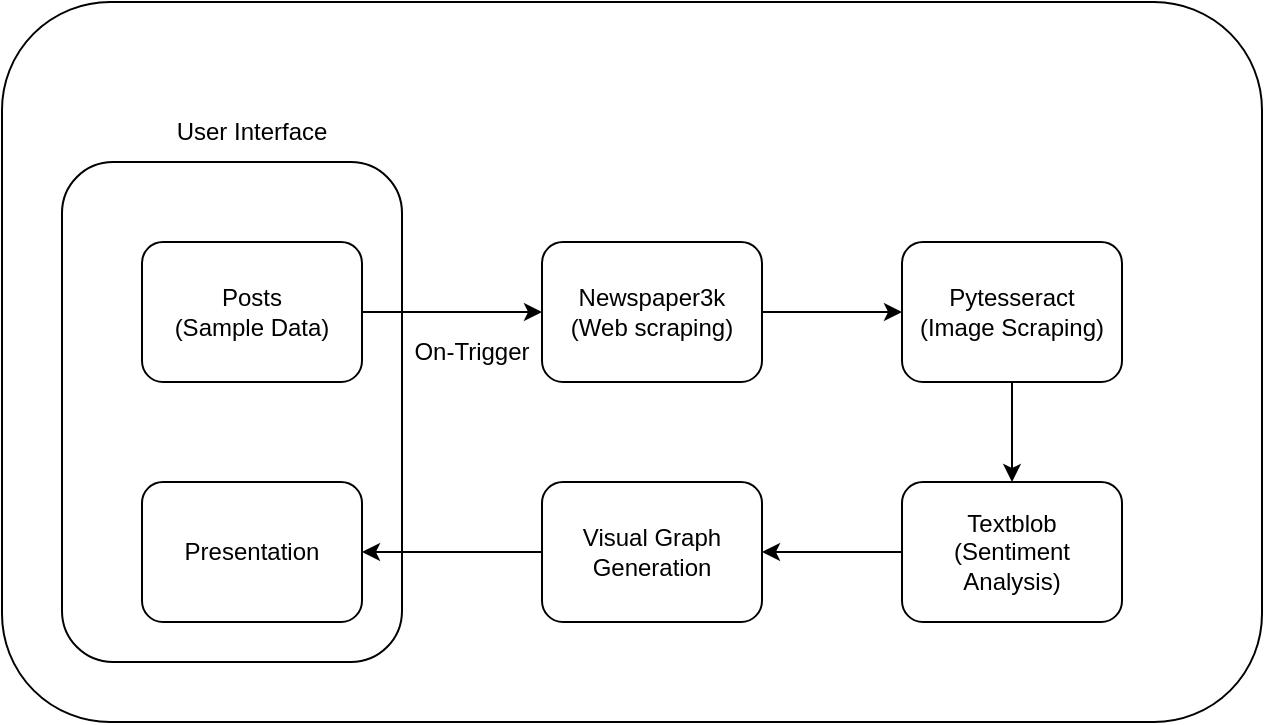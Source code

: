 <mxfile version="28.1.2">
  <diagram name="Page-1" id="ghHuUJhSAjiochQpL_aG">
    <mxGraphModel dx="1079" dy="439" grid="1" gridSize="10" guides="1" tooltips="1" connect="1" arrows="1" fold="1" page="1" pageScale="1" pageWidth="827" pageHeight="1169" math="0" shadow="0">
      <root>
        <mxCell id="0" />
        <mxCell id="1" parent="0" />
        <mxCell id="zSfUzWa33Ars75lfI0BR-1" value="" style="rounded=1;whiteSpace=wrap;html=1;" vertex="1" parent="1">
          <mxGeometry x="80" y="40" width="630" height="360" as="geometry" />
        </mxCell>
        <mxCell id="zSfUzWa33Ars75lfI0BR-15" style="edgeStyle=orthogonalEdgeStyle;rounded=0;orthogonalLoop=1;jettySize=auto;html=1;entryX=0;entryY=0.5;entryDx=0;entryDy=0;" edge="1" parent="1" source="zSfUzWa33Ars75lfI0BR-3" target="zSfUzWa33Ars75lfI0BR-4">
          <mxGeometry relative="1" as="geometry" />
        </mxCell>
        <mxCell id="zSfUzWa33Ars75lfI0BR-3" value="Newspaper3k&lt;div&gt;(Web scraping)&lt;/div&gt;" style="rounded=1;whiteSpace=wrap;html=1;" vertex="1" parent="1">
          <mxGeometry x="350" y="160" width="110" height="70" as="geometry" />
        </mxCell>
        <mxCell id="zSfUzWa33Ars75lfI0BR-16" style="edgeStyle=orthogonalEdgeStyle;rounded=0;orthogonalLoop=1;jettySize=auto;html=1;entryX=0.5;entryY=0;entryDx=0;entryDy=0;" edge="1" parent="1" source="zSfUzWa33Ars75lfI0BR-4" target="zSfUzWa33Ars75lfI0BR-5">
          <mxGeometry relative="1" as="geometry" />
        </mxCell>
        <mxCell id="zSfUzWa33Ars75lfI0BR-4" value="Pytesseract&lt;div&gt;(Image Scraping)&lt;/div&gt;" style="rounded=1;whiteSpace=wrap;html=1;" vertex="1" parent="1">
          <mxGeometry x="530" y="160" width="110" height="70" as="geometry" />
        </mxCell>
        <mxCell id="zSfUzWa33Ars75lfI0BR-17" style="edgeStyle=orthogonalEdgeStyle;rounded=0;orthogonalLoop=1;jettySize=auto;html=1;entryX=1;entryY=0.5;entryDx=0;entryDy=0;" edge="1" parent="1" source="zSfUzWa33Ars75lfI0BR-5" target="zSfUzWa33Ars75lfI0BR-6">
          <mxGeometry relative="1" as="geometry" />
        </mxCell>
        <mxCell id="zSfUzWa33Ars75lfI0BR-5" value="Textblob&lt;div&gt;(Sentiment Analysis)&lt;/div&gt;" style="rounded=1;whiteSpace=wrap;html=1;" vertex="1" parent="1">
          <mxGeometry x="530" y="280" width="110" height="70" as="geometry" />
        </mxCell>
        <mxCell id="zSfUzWa33Ars75lfI0BR-8" value="" style="rounded=1;whiteSpace=wrap;html=1;" vertex="1" parent="1">
          <mxGeometry x="110" y="120" width="170" height="250" as="geometry" />
        </mxCell>
        <mxCell id="zSfUzWa33Ars75lfI0BR-18" style="edgeStyle=orthogonalEdgeStyle;rounded=0;orthogonalLoop=1;jettySize=auto;html=1;entryX=1;entryY=0.5;entryDx=0;entryDy=0;" edge="1" parent="1" source="zSfUzWa33Ars75lfI0BR-6" target="zSfUzWa33Ars75lfI0BR-7">
          <mxGeometry relative="1" as="geometry" />
        </mxCell>
        <mxCell id="zSfUzWa33Ars75lfI0BR-6" value="Visual Graph Generation" style="rounded=1;whiteSpace=wrap;html=1;" vertex="1" parent="1">
          <mxGeometry x="350" y="280" width="110" height="70" as="geometry" />
        </mxCell>
        <mxCell id="zSfUzWa33Ars75lfI0BR-7" value="Presentation" style="rounded=1;whiteSpace=wrap;html=1;" vertex="1" parent="1">
          <mxGeometry x="150" y="280" width="110" height="70" as="geometry" />
        </mxCell>
        <mxCell id="zSfUzWa33Ars75lfI0BR-14" style="edgeStyle=orthogonalEdgeStyle;rounded=0;orthogonalLoop=1;jettySize=auto;html=1;entryX=0;entryY=0.5;entryDx=0;entryDy=0;" edge="1" parent="1" source="zSfUzWa33Ars75lfI0BR-9" target="zSfUzWa33Ars75lfI0BR-3">
          <mxGeometry relative="1" as="geometry" />
        </mxCell>
        <mxCell id="zSfUzWa33Ars75lfI0BR-9" value="Posts&lt;div&gt;(Sample Data)&lt;/div&gt;" style="rounded=1;whiteSpace=wrap;html=1;" vertex="1" parent="1">
          <mxGeometry x="150" y="160" width="110" height="70" as="geometry" />
        </mxCell>
        <mxCell id="zSfUzWa33Ars75lfI0BR-13" value="User Interface" style="text;html=1;align=center;verticalAlign=middle;whiteSpace=wrap;rounded=0;" vertex="1" parent="1">
          <mxGeometry x="160" y="90" width="90" height="30" as="geometry" />
        </mxCell>
        <mxCell id="zSfUzWa33Ars75lfI0BR-19" value="On-Trigger" style="text;html=1;align=center;verticalAlign=middle;whiteSpace=wrap;rounded=0;" vertex="1" parent="1">
          <mxGeometry x="270" y="200" width="90" height="30" as="geometry" />
        </mxCell>
      </root>
    </mxGraphModel>
  </diagram>
</mxfile>
